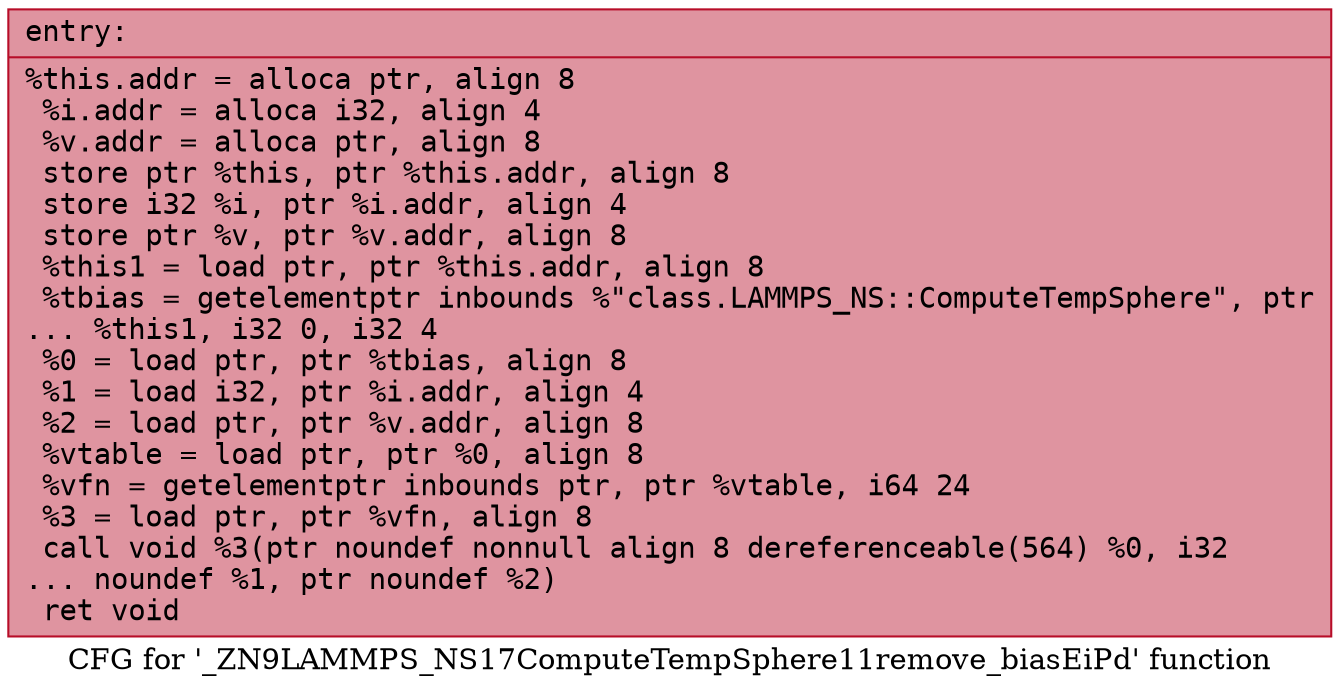 digraph "CFG for '_ZN9LAMMPS_NS17ComputeTempSphere11remove_biasEiPd' function" {
	label="CFG for '_ZN9LAMMPS_NS17ComputeTempSphere11remove_biasEiPd' function";

	Node0x55f2e4060720 [shape=record,color="#b70d28ff", style=filled, fillcolor="#b70d2870" fontname="Courier",label="{entry:\l|  %this.addr = alloca ptr, align 8\l  %i.addr = alloca i32, align 4\l  %v.addr = alloca ptr, align 8\l  store ptr %this, ptr %this.addr, align 8\l  store i32 %i, ptr %i.addr, align 4\l  store ptr %v, ptr %v.addr, align 8\l  %this1 = load ptr, ptr %this.addr, align 8\l  %tbias = getelementptr inbounds %\"class.LAMMPS_NS::ComputeTempSphere\", ptr\l... %this1, i32 0, i32 4\l  %0 = load ptr, ptr %tbias, align 8\l  %1 = load i32, ptr %i.addr, align 4\l  %2 = load ptr, ptr %v.addr, align 8\l  %vtable = load ptr, ptr %0, align 8\l  %vfn = getelementptr inbounds ptr, ptr %vtable, i64 24\l  %3 = load ptr, ptr %vfn, align 8\l  call void %3(ptr noundef nonnull align 8 dereferenceable(564) %0, i32\l... noundef %1, ptr noundef %2)\l  ret void\l}"];
}
